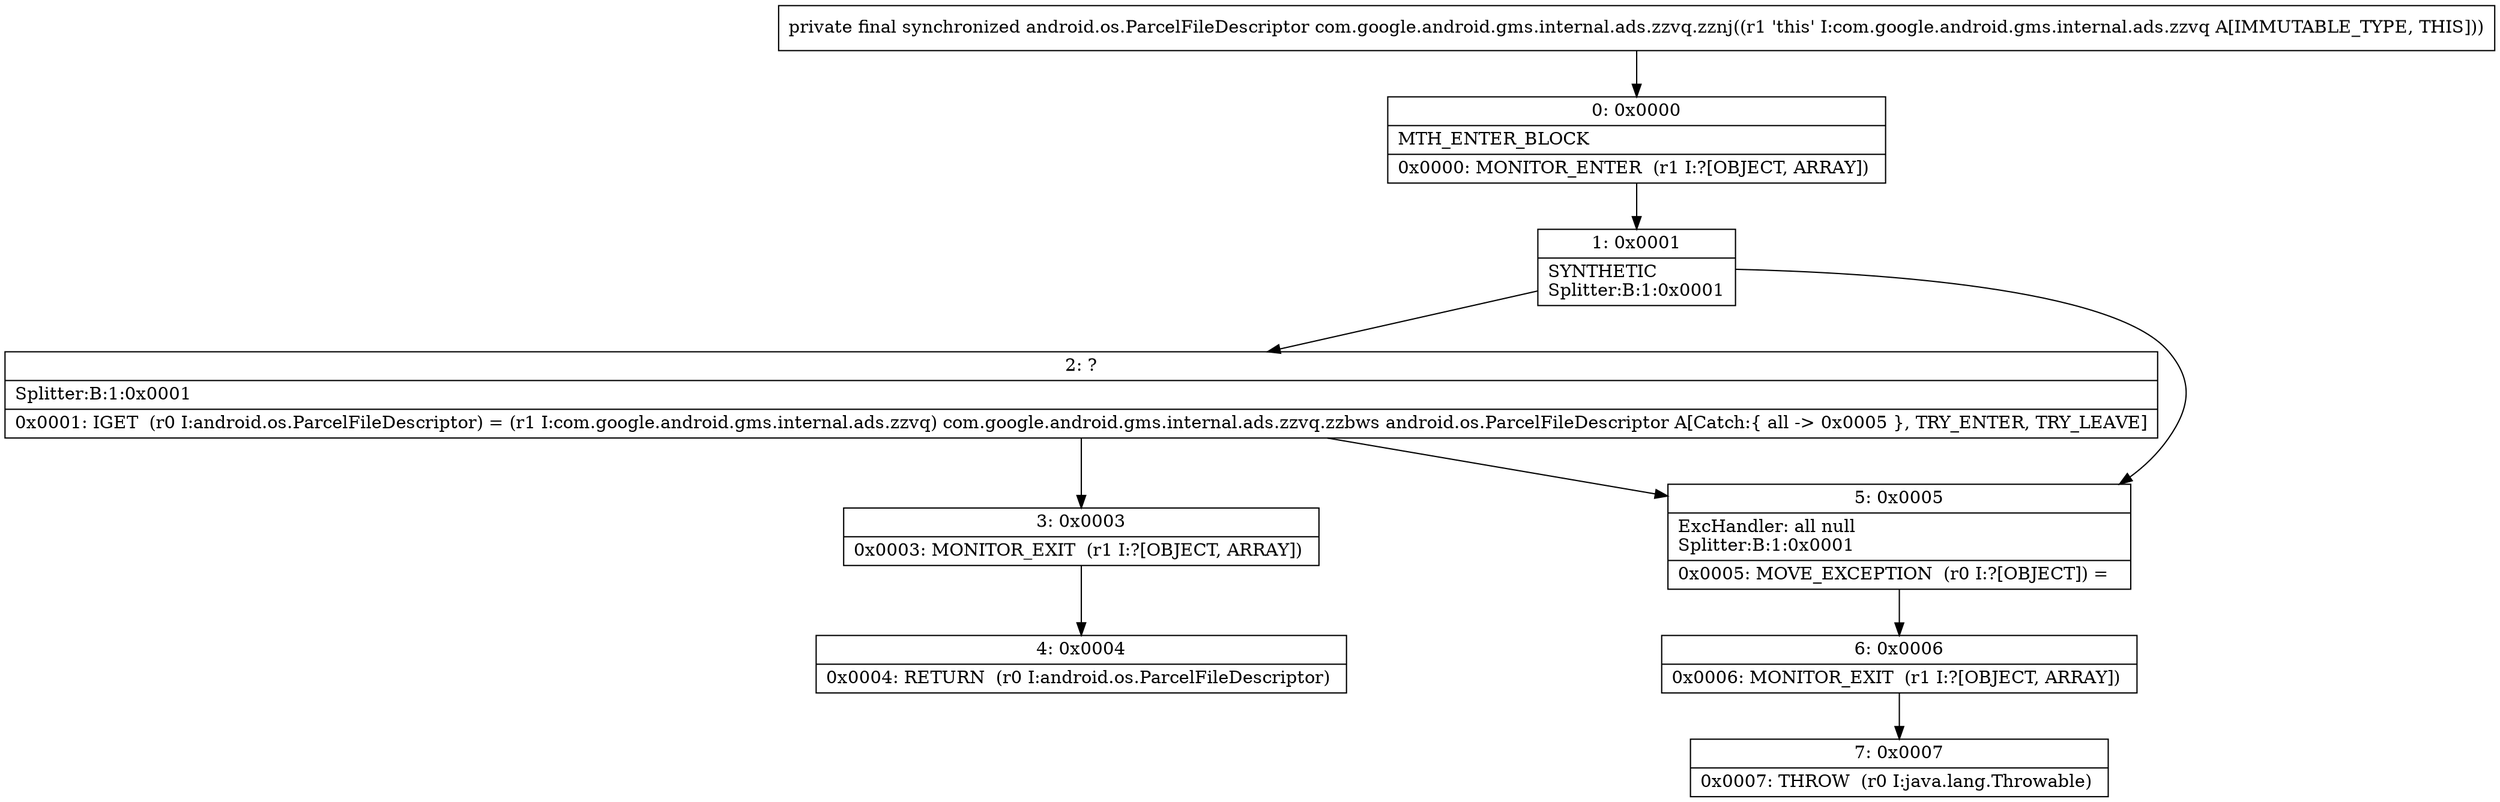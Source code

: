 digraph "CFG forcom.google.android.gms.internal.ads.zzvq.zznj()Landroid\/os\/ParcelFileDescriptor;" {
Node_0 [shape=record,label="{0\:\ 0x0000|MTH_ENTER_BLOCK\l|0x0000: MONITOR_ENTER  (r1 I:?[OBJECT, ARRAY]) \l}"];
Node_1 [shape=record,label="{1\:\ 0x0001|SYNTHETIC\lSplitter:B:1:0x0001\l}"];
Node_2 [shape=record,label="{2\:\ ?|Splitter:B:1:0x0001\l|0x0001: IGET  (r0 I:android.os.ParcelFileDescriptor) = (r1 I:com.google.android.gms.internal.ads.zzvq) com.google.android.gms.internal.ads.zzvq.zzbws android.os.ParcelFileDescriptor A[Catch:\{ all \-\> 0x0005 \}, TRY_ENTER, TRY_LEAVE]\l}"];
Node_3 [shape=record,label="{3\:\ 0x0003|0x0003: MONITOR_EXIT  (r1 I:?[OBJECT, ARRAY]) \l}"];
Node_4 [shape=record,label="{4\:\ 0x0004|0x0004: RETURN  (r0 I:android.os.ParcelFileDescriptor) \l}"];
Node_5 [shape=record,label="{5\:\ 0x0005|ExcHandler: all null\lSplitter:B:1:0x0001\l|0x0005: MOVE_EXCEPTION  (r0 I:?[OBJECT]) =  \l}"];
Node_6 [shape=record,label="{6\:\ 0x0006|0x0006: MONITOR_EXIT  (r1 I:?[OBJECT, ARRAY]) \l}"];
Node_7 [shape=record,label="{7\:\ 0x0007|0x0007: THROW  (r0 I:java.lang.Throwable) \l}"];
MethodNode[shape=record,label="{private final synchronized android.os.ParcelFileDescriptor com.google.android.gms.internal.ads.zzvq.zznj((r1 'this' I:com.google.android.gms.internal.ads.zzvq A[IMMUTABLE_TYPE, THIS])) }"];
MethodNode -> Node_0;
Node_0 -> Node_1;
Node_1 -> Node_2;
Node_1 -> Node_5;
Node_2 -> Node_3;
Node_2 -> Node_5;
Node_3 -> Node_4;
Node_5 -> Node_6;
Node_6 -> Node_7;
}

